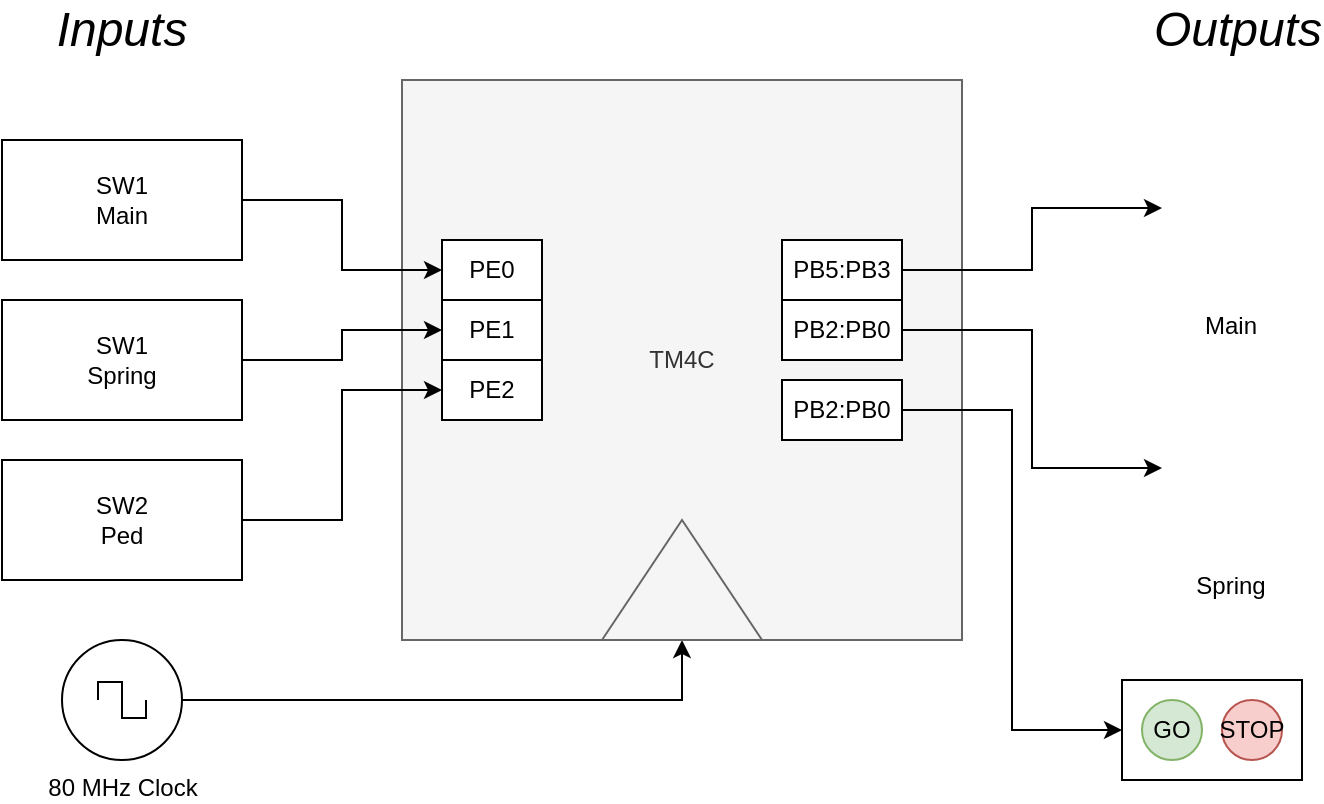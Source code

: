 <mxfile version="15.5.0" type="device"><diagram id="GrQO8Qx6SGTjNed-f5ub" name="Page-1"><mxGraphModel dx="1422" dy="772" grid="1" gridSize="10" guides="1" tooltips="1" connect="1" arrows="1" fold="1" page="1" pageScale="1" pageWidth="850" pageHeight="1100" math="0" shadow="0"><root><mxCell id="0"/><mxCell id="1" parent="0"/><mxCell id="tbdtRPTclxQV0FrtRpp7-1" value="TM4C" style="whiteSpace=wrap;html=1;aspect=fixed;fillColor=#f5f5f5;strokeColor=#666666;fontColor=#333333;" vertex="1" parent="1"><mxGeometry x="280" y="200" width="280" height="280" as="geometry"/></mxCell><mxCell id="tbdtRPTclxQV0FrtRpp7-8" style="edgeStyle=orthogonalEdgeStyle;rounded=0;orthogonalLoop=1;jettySize=auto;html=1;entryX=0;entryY=0.5;entryDx=0;entryDy=0;" edge="1" parent="1" source="tbdtRPTclxQV0FrtRpp7-2" target="tbdtRPTclxQV0FrtRpp7-5"><mxGeometry relative="1" as="geometry"/></mxCell><mxCell id="tbdtRPTclxQV0FrtRpp7-2" value="SW1&lt;br&gt;Main" style="rounded=0;whiteSpace=wrap;html=1;" vertex="1" parent="1"><mxGeometry x="80" y="230" width="120" height="60" as="geometry"/></mxCell><mxCell id="tbdtRPTclxQV0FrtRpp7-9" style="edgeStyle=orthogonalEdgeStyle;rounded=0;orthogonalLoop=1;jettySize=auto;html=1;entryX=0;entryY=0.5;entryDx=0;entryDy=0;" edge="1" parent="1" source="tbdtRPTclxQV0FrtRpp7-3" target="tbdtRPTclxQV0FrtRpp7-6"><mxGeometry relative="1" as="geometry"/></mxCell><mxCell id="tbdtRPTclxQV0FrtRpp7-3" value="SW1&lt;br&gt;Spring" style="rounded=0;whiteSpace=wrap;html=1;" vertex="1" parent="1"><mxGeometry x="80" y="310" width="120" height="60" as="geometry"/></mxCell><mxCell id="tbdtRPTclxQV0FrtRpp7-10" style="edgeStyle=orthogonalEdgeStyle;rounded=0;orthogonalLoop=1;jettySize=auto;html=1;entryX=0;entryY=0.5;entryDx=0;entryDy=0;" edge="1" parent="1" source="tbdtRPTclxQV0FrtRpp7-4" target="tbdtRPTclxQV0FrtRpp7-7"><mxGeometry relative="1" as="geometry"/></mxCell><mxCell id="tbdtRPTclxQV0FrtRpp7-4" value="SW2&lt;br&gt;Ped" style="rounded=0;whiteSpace=wrap;html=1;" vertex="1" parent="1"><mxGeometry x="80" y="390" width="120" height="60" as="geometry"/></mxCell><mxCell id="tbdtRPTclxQV0FrtRpp7-5" value="PE0" style="rounded=0;whiteSpace=wrap;html=1;" vertex="1" parent="1"><mxGeometry x="300" y="280" width="50" height="30" as="geometry"/></mxCell><mxCell id="tbdtRPTclxQV0FrtRpp7-6" value="PE1" style="rounded=0;whiteSpace=wrap;html=1;" vertex="1" parent="1"><mxGeometry x="300" y="310" width="50" height="30" as="geometry"/></mxCell><mxCell id="tbdtRPTclxQV0FrtRpp7-7" value="PE2" style="rounded=0;whiteSpace=wrap;html=1;" vertex="1" parent="1"><mxGeometry x="300" y="340" width="50" height="30" as="geometry"/></mxCell><mxCell id="tbdtRPTclxQV0FrtRpp7-11" value="Inputs" style="text;html=1;strokeColor=none;fillColor=none;align=center;verticalAlign=middle;whiteSpace=wrap;rounded=0;fontStyle=2;fontSize=24;" vertex="1" parent="1"><mxGeometry x="110" y="160" width="60" height="30" as="geometry"/></mxCell><mxCell id="tbdtRPTclxQV0FrtRpp7-14" value="&lt;font style=&quot;font-size: 12px&quot;&gt;Main&lt;/font&gt;" style="shape=image;html=1;verticalAlign=top;verticalLabelPosition=bottom;labelBackgroundColor=#ffffff;imageAspect=0;aspect=fixed;image=https://cdn2.iconfinder.com/data/icons/thesquid-ink-40-free-flat-icon-pack/64/traffic-light-128.png;fontSize=24;" vertex="1" parent="1"><mxGeometry x="660" y="230" width="68" height="68" as="geometry"/></mxCell><mxCell id="tbdtRPTclxQV0FrtRpp7-18" style="edgeStyle=orthogonalEdgeStyle;rounded=0;orthogonalLoop=1;jettySize=auto;html=1;fontSize=24;" edge="1" parent="1" source="tbdtRPTclxQV0FrtRpp7-16" target="tbdtRPTclxQV0FrtRpp7-14"><mxGeometry relative="1" as="geometry"/></mxCell><mxCell id="tbdtRPTclxQV0FrtRpp7-16" value="PB5:PB3" style="rounded=0;whiteSpace=wrap;html=1;" vertex="1" parent="1"><mxGeometry x="470" y="280" width="60" height="30" as="geometry"/></mxCell><mxCell id="tbdtRPTclxQV0FrtRpp7-20" style="edgeStyle=orthogonalEdgeStyle;rounded=0;orthogonalLoop=1;jettySize=auto;html=1;entryX=0;entryY=0.5;entryDx=0;entryDy=0;fontSize=12;" edge="1" parent="1" source="tbdtRPTclxQV0FrtRpp7-17" target="tbdtRPTclxQV0FrtRpp7-19"><mxGeometry relative="1" as="geometry"/></mxCell><mxCell id="tbdtRPTclxQV0FrtRpp7-17" value="PB2:PB0" style="rounded=0;whiteSpace=wrap;html=1;" vertex="1" parent="1"><mxGeometry x="470" y="310" width="60" height="30" as="geometry"/></mxCell><mxCell id="tbdtRPTclxQV0FrtRpp7-19" value="&lt;font style=&quot;font-size: 12px&quot;&gt;Spring&lt;/font&gt;" style="shape=image;html=1;verticalAlign=top;verticalLabelPosition=bottom;labelBackgroundColor=#ffffff;imageAspect=0;aspect=fixed;image=https://cdn2.iconfinder.com/data/icons/thesquid-ink-40-free-flat-icon-pack/64/traffic-light-128.png;fontSize=24;" vertex="1" parent="1"><mxGeometry x="660" y="360" width="68" height="68" as="geometry"/></mxCell><mxCell id="tbdtRPTclxQV0FrtRpp7-24" value="" style="group;fillColor=#f8cecc;strokeColor=#b85450;" vertex="1" connectable="0" parent="1"><mxGeometry x="640" y="500" width="90" height="50" as="geometry"/></mxCell><mxCell id="tbdtRPTclxQV0FrtRpp7-21" value="" style="rounded=0;whiteSpace=wrap;html=1;fontSize=12;" vertex="1" parent="tbdtRPTclxQV0FrtRpp7-24"><mxGeometry width="90" height="50" as="geometry"/></mxCell><mxCell id="tbdtRPTclxQV0FrtRpp7-22" value="GO" style="ellipse;whiteSpace=wrap;html=1;aspect=fixed;fontSize=12;fillColor=#d5e8d4;strokeColor=#82b366;" vertex="1" parent="tbdtRPTclxQV0FrtRpp7-24"><mxGeometry x="10" y="10" width="30" height="30" as="geometry"/></mxCell><mxCell id="tbdtRPTclxQV0FrtRpp7-23" value="STOP" style="ellipse;whiteSpace=wrap;html=1;aspect=fixed;fontSize=12;fillColor=#f8cecc;strokeColor=#b85450;" vertex="1" parent="tbdtRPTclxQV0FrtRpp7-24"><mxGeometry x="50" y="10" width="30" height="30" as="geometry"/></mxCell><mxCell id="tbdtRPTclxQV0FrtRpp7-27" style="edgeStyle=orthogonalEdgeStyle;rounded=0;orthogonalLoop=1;jettySize=auto;html=1;entryX=0;entryY=0.5;entryDx=0;entryDy=0;fontSize=12;" edge="1" parent="1" source="tbdtRPTclxQV0FrtRpp7-26" target="tbdtRPTclxQV0FrtRpp7-21"><mxGeometry relative="1" as="geometry"/></mxCell><mxCell id="tbdtRPTclxQV0FrtRpp7-26" value="PB2:PB0" style="rounded=0;whiteSpace=wrap;html=1;" vertex="1" parent="1"><mxGeometry x="470" y="350" width="60" height="30" as="geometry"/></mxCell><mxCell id="tbdtRPTclxQV0FrtRpp7-28" value="Outputs" style="text;html=1;strokeColor=none;fillColor=none;align=center;verticalAlign=middle;whiteSpace=wrap;rounded=0;fontStyle=2;fontSize=24;" vertex="1" parent="1"><mxGeometry x="668" y="160" width="60" height="30" as="geometry"/></mxCell><mxCell id="tbdtRPTclxQV0FrtRpp7-31" style="edgeStyle=orthogonalEdgeStyle;rounded=0;orthogonalLoop=1;jettySize=auto;html=1;entryX=0.5;entryY=1;entryDx=0;entryDy=0;fontSize=12;" edge="1" parent="1" source="tbdtRPTclxQV0FrtRpp7-30" target="tbdtRPTclxQV0FrtRpp7-1"><mxGeometry relative="1" as="geometry"/></mxCell><mxCell id="tbdtRPTclxQV0FrtRpp7-30" value="80 MHz Clock" style="pointerEvents=1;verticalLabelPosition=bottom;shadow=0;dashed=0;align=center;html=1;verticalAlign=top;shape=mxgraph.electrical.signal_sources.source;aspect=fixed;points=[[0.5,0,0],[1,0.5,0],[0.5,1,0],[0,0.5,0]];elSignalType=square;fontSize=12;" vertex="1" parent="1"><mxGeometry x="110" y="480" width="60" height="60" as="geometry"/></mxCell><mxCell id="tbdtRPTclxQV0FrtRpp7-32" value="" style="triangle;whiteSpace=wrap;html=1;fontSize=12;rotation=-90;fillColor=#f5f5f5;strokeColor=#666666;fontColor=#333333;" vertex="1" parent="1"><mxGeometry x="390" y="410" width="60" height="80" as="geometry"/></mxCell></root></mxGraphModel></diagram></mxfile>